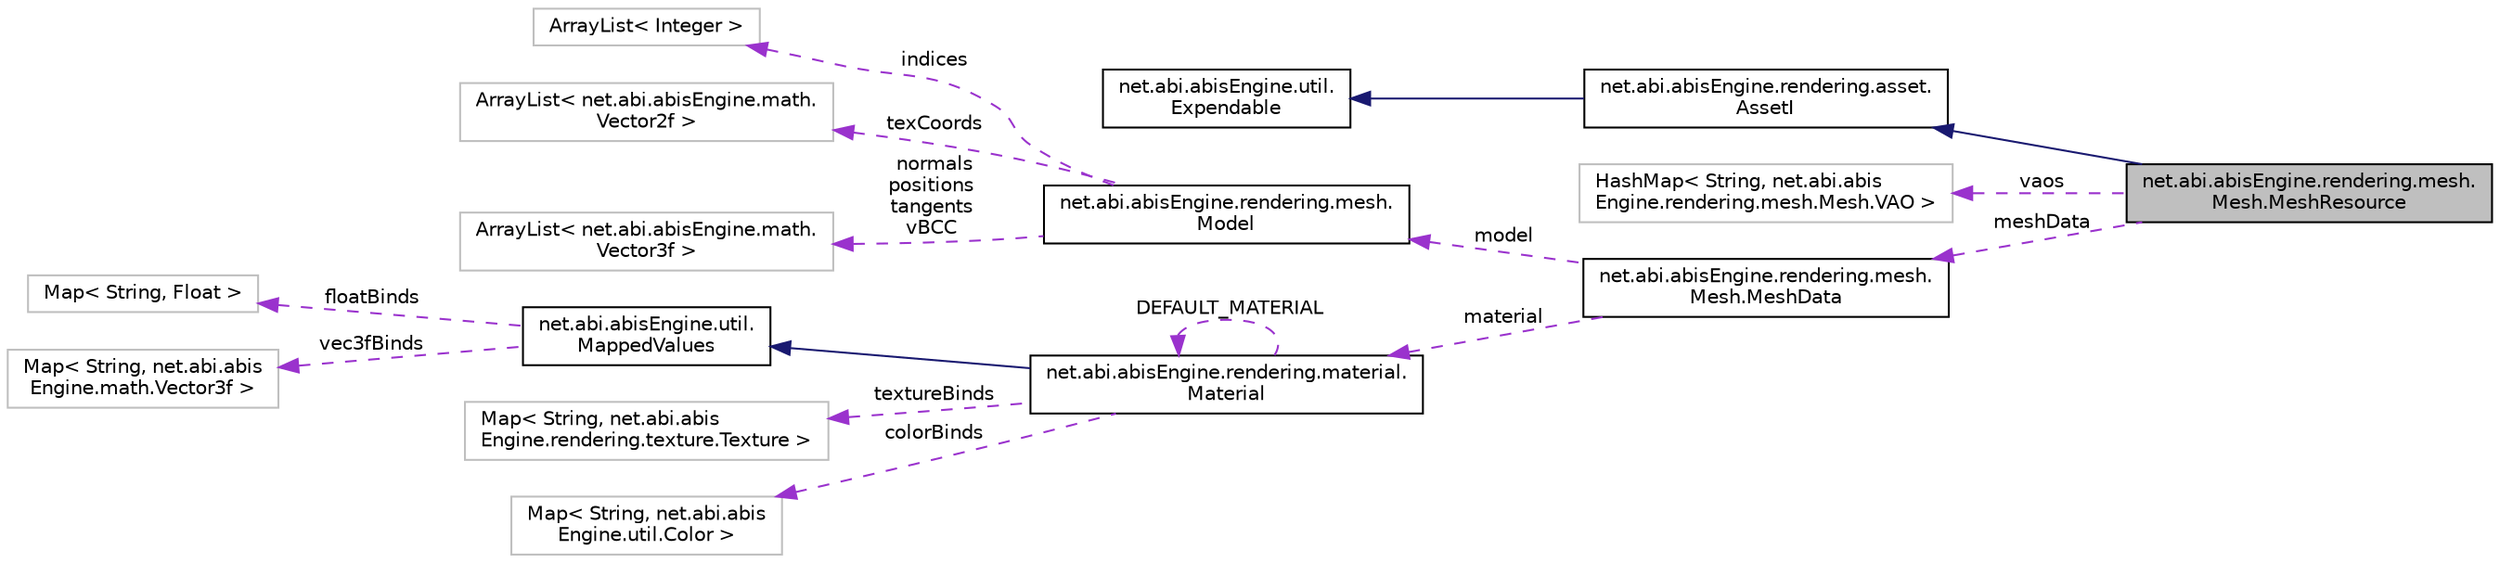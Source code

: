 digraph "net.abi.abisEngine.rendering.mesh.Mesh.MeshResource"
{
 // LATEX_PDF_SIZE
  edge [fontname="Helvetica",fontsize="10",labelfontname="Helvetica",labelfontsize="10"];
  node [fontname="Helvetica",fontsize="10",shape=record];
  rankdir="LR";
  Node1 [label="net.abi.abisEngine.rendering.mesh.\lMesh.MeshResource",height=0.2,width=0.4,color="black", fillcolor="grey75", style="filled", fontcolor="black",tooltip=" "];
  Node2 -> Node1 [dir="back",color="midnightblue",fontsize="10",style="solid",fontname="Helvetica"];
  Node2 [label="net.abi.abisEngine.rendering.asset.\lAssetI",height=0.2,width=0.4,color="black", fillcolor="white", style="filled",URL="$db/d3c/interfacenet_1_1abi_1_1abis_engine_1_1rendering_1_1asset_1_1_asset_i.html",tooltip=" "];
  Node3 -> Node2 [dir="back",color="midnightblue",fontsize="10",style="solid",fontname="Helvetica"];
  Node3 [label="net.abi.abisEngine.util.\lExpendable",height=0.2,width=0.4,color="black", fillcolor="white", style="filled",URL="$dd/d27/interfacenet_1_1abi_1_1abis_engine_1_1util_1_1_expendable.html",tooltip=" "];
  Node4 -> Node1 [dir="back",color="darkorchid3",fontsize="10",style="dashed",label=" vaos" ,fontname="Helvetica"];
  Node4 [label="HashMap\< String, net.abi.abis\lEngine.rendering.mesh.Mesh.VAO \>",height=0.2,width=0.4,color="grey75", fillcolor="white", style="filled",tooltip=" "];
  Node5 -> Node1 [dir="back",color="darkorchid3",fontsize="10",style="dashed",label=" meshData" ,fontname="Helvetica"];
  Node5 [label="net.abi.abisEngine.rendering.mesh.\lMesh.MeshData",height=0.2,width=0.4,color="black", fillcolor="white", style="filled",URL="$d6/d5f/classnet_1_1abi_1_1abis_engine_1_1rendering_1_1mesh_1_1_mesh_1_1_mesh_data.html",tooltip=" "];
  Node6 -> Node5 [dir="back",color="darkorchid3",fontsize="10",style="dashed",label=" model" ,fontname="Helvetica"];
  Node6 [label="net.abi.abisEngine.rendering.mesh.\lModel",height=0.2,width=0.4,color="black", fillcolor="white", style="filled",URL="$d7/dfd/classnet_1_1abi_1_1abis_engine_1_1rendering_1_1mesh_1_1_model.html",tooltip=" "];
  Node7 -> Node6 [dir="back",color="darkorchid3",fontsize="10",style="dashed",label=" indices" ,fontname="Helvetica"];
  Node7 [label="ArrayList\< Integer \>",height=0.2,width=0.4,color="grey75", fillcolor="white", style="filled",tooltip=" "];
  Node8 -> Node6 [dir="back",color="darkorchid3",fontsize="10",style="dashed",label=" texCoords" ,fontname="Helvetica"];
  Node8 [label="ArrayList\< net.abi.abisEngine.math.\lVector2f \>",height=0.2,width=0.4,color="grey75", fillcolor="white", style="filled",tooltip=" "];
  Node9 -> Node6 [dir="back",color="darkorchid3",fontsize="10",style="dashed",label=" normals\npositions\ntangents\nvBCC" ,fontname="Helvetica"];
  Node9 [label="ArrayList\< net.abi.abisEngine.math.\lVector3f \>",height=0.2,width=0.4,color="grey75", fillcolor="white", style="filled",tooltip=" "];
  Node10 -> Node5 [dir="back",color="darkorchid3",fontsize="10",style="dashed",label=" material" ,fontname="Helvetica"];
  Node10 [label="net.abi.abisEngine.rendering.material.\lMaterial",height=0.2,width=0.4,color="black", fillcolor="white", style="filled",URL="$de/d88/classnet_1_1abi_1_1abis_engine_1_1rendering_1_1material_1_1_material.html",tooltip=" "];
  Node11 -> Node10 [dir="back",color="midnightblue",fontsize="10",style="solid",fontname="Helvetica"];
  Node11 [label="net.abi.abisEngine.util.\lMappedValues",height=0.2,width=0.4,color="black", fillcolor="white", style="filled",URL="$db/de9/classnet_1_1abi_1_1abis_engine_1_1util_1_1_mapped_values.html",tooltip=" "];
  Node12 -> Node11 [dir="back",color="darkorchid3",fontsize="10",style="dashed",label=" floatBinds" ,fontname="Helvetica"];
  Node12 [label="Map\< String, Float \>",height=0.2,width=0.4,color="grey75", fillcolor="white", style="filled",tooltip=" "];
  Node13 -> Node11 [dir="back",color="darkorchid3",fontsize="10",style="dashed",label=" vec3fBinds" ,fontname="Helvetica"];
  Node13 [label="Map\< String, net.abi.abis\lEngine.math.Vector3f \>",height=0.2,width=0.4,color="grey75", fillcolor="white", style="filled",tooltip=" "];
  Node14 -> Node10 [dir="back",color="darkorchid3",fontsize="10",style="dashed",label=" textureBinds" ,fontname="Helvetica"];
  Node14 [label="Map\< String, net.abi.abis\lEngine.rendering.texture.Texture \>",height=0.2,width=0.4,color="grey75", fillcolor="white", style="filled",tooltip=" "];
  Node10 -> Node10 [dir="back",color="darkorchid3",fontsize="10",style="dashed",label=" DEFAULT_MATERIAL" ,fontname="Helvetica"];
  Node15 -> Node10 [dir="back",color="darkorchid3",fontsize="10",style="dashed",label=" colorBinds" ,fontname="Helvetica"];
  Node15 [label="Map\< String, net.abi.abis\lEngine.util.Color \>",height=0.2,width=0.4,color="grey75", fillcolor="white", style="filled",tooltip=" "];
}

